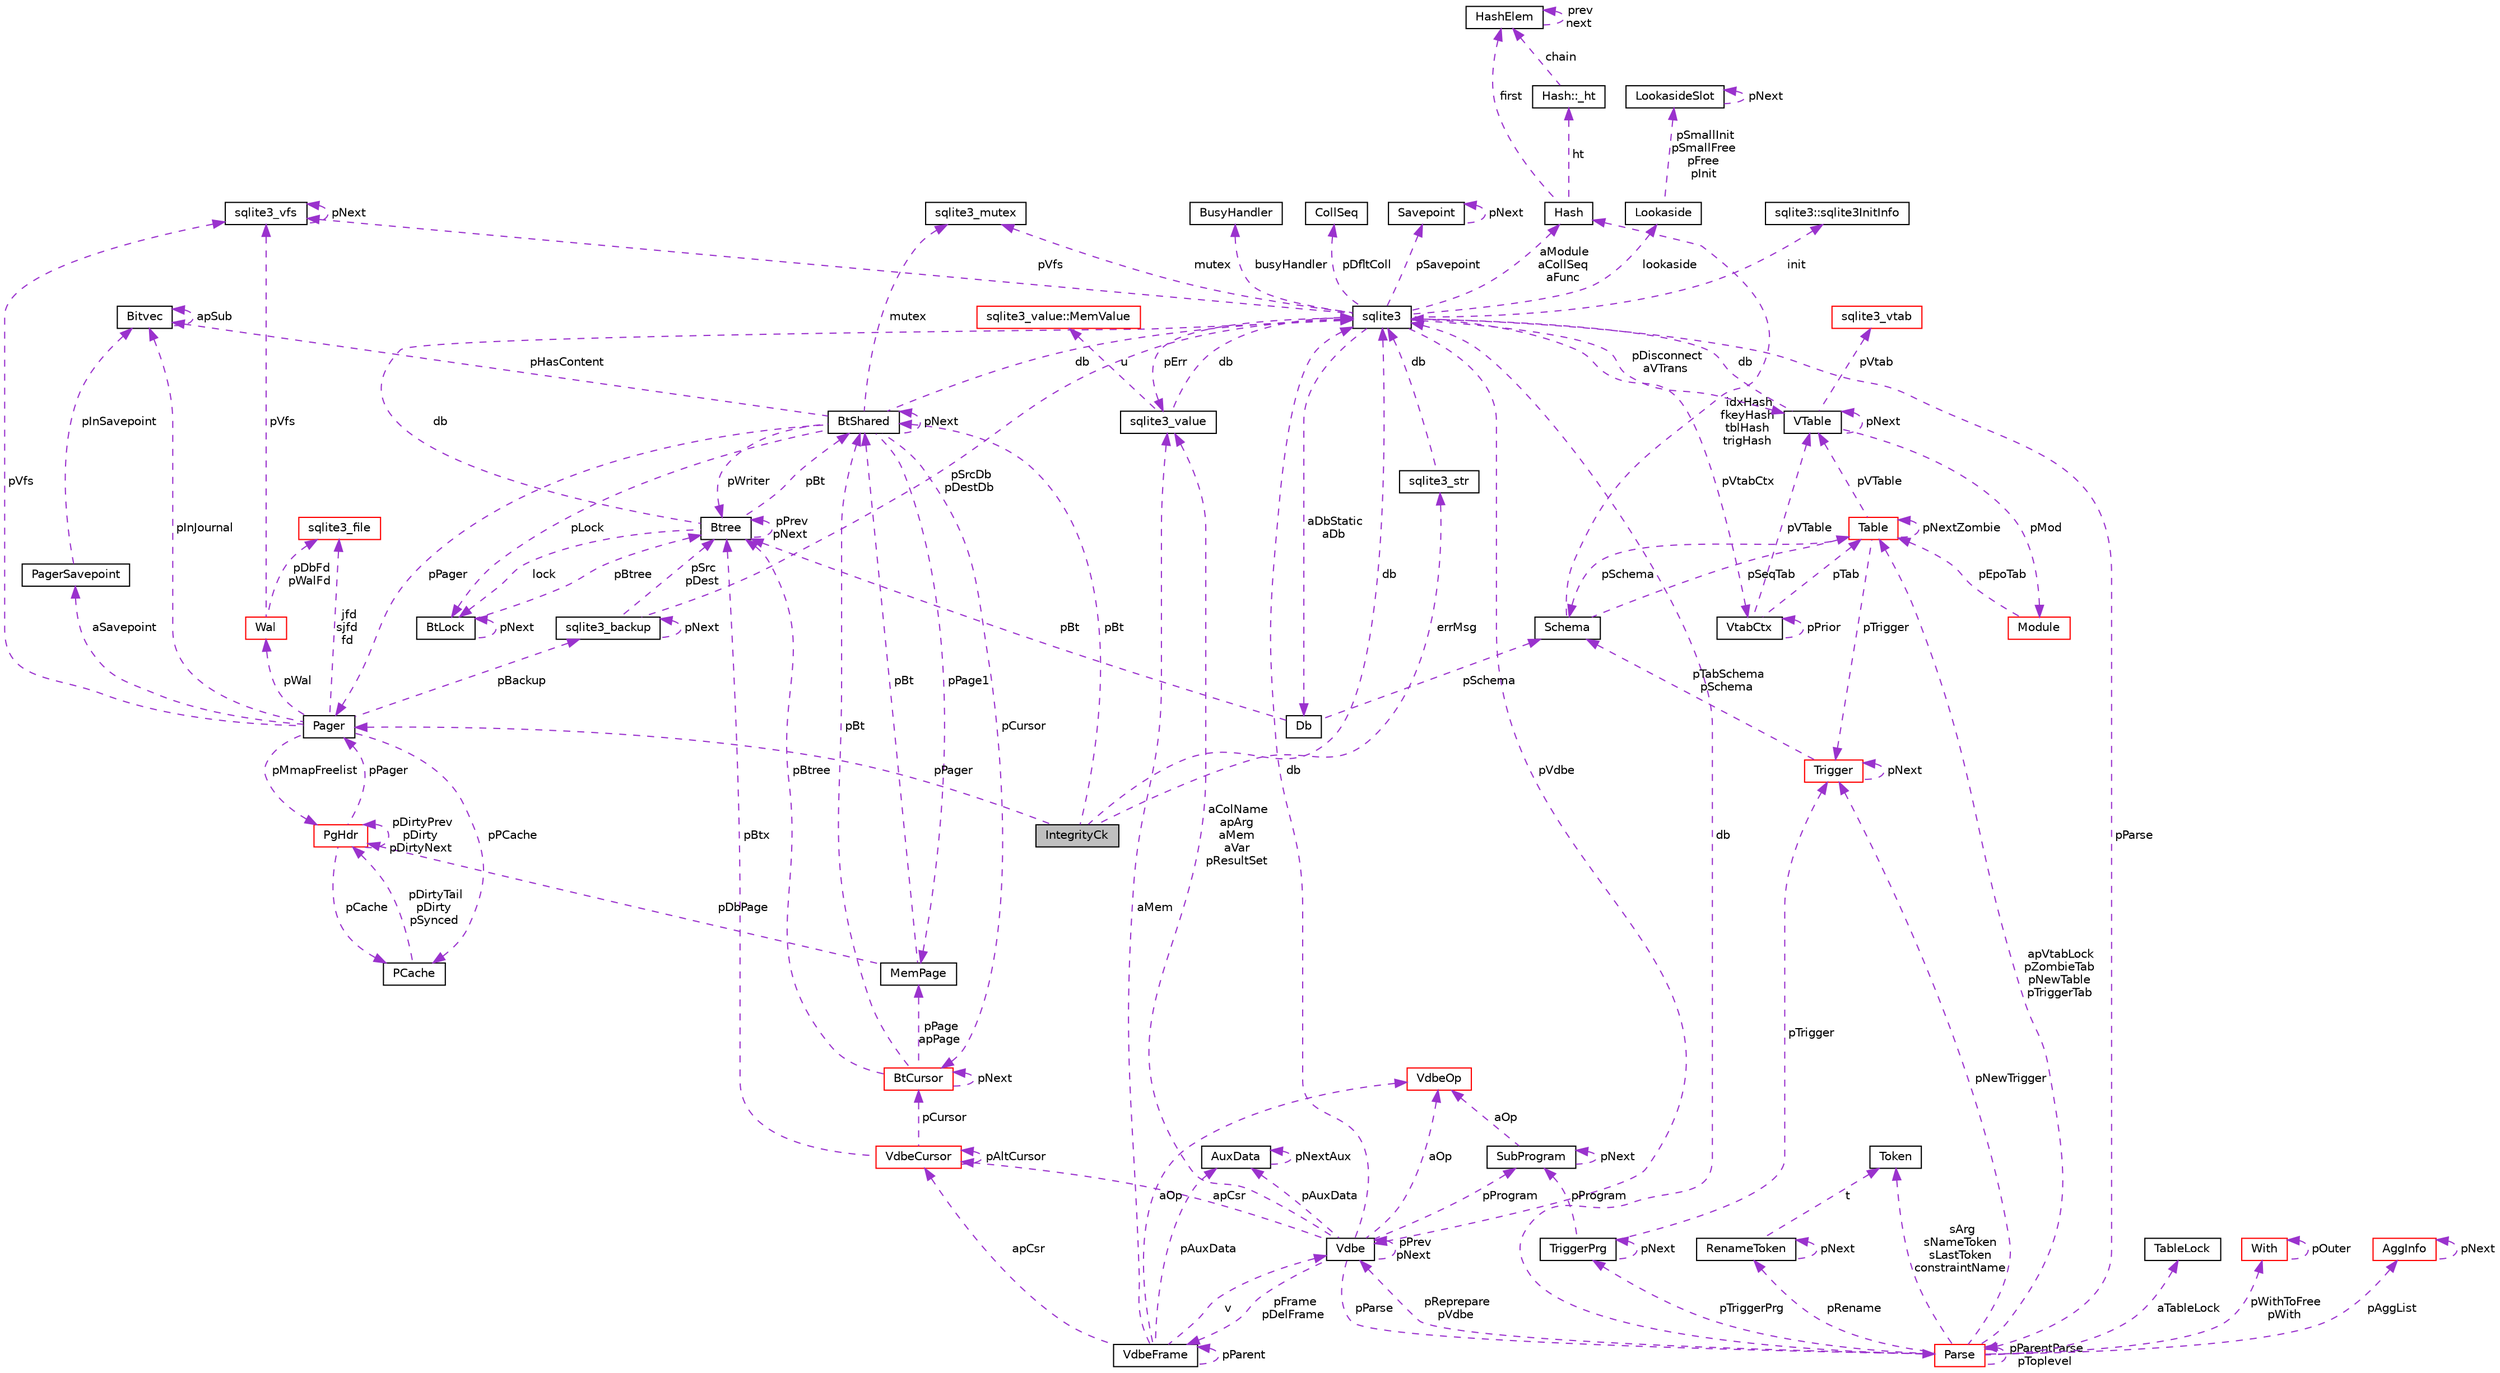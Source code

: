 digraph "IntegrityCk"
{
 // LATEX_PDF_SIZE
  edge [fontname="Helvetica",fontsize="10",labelfontname="Helvetica",labelfontsize="10"];
  node [fontname="Helvetica",fontsize="10",shape=record];
  Node1 [label="IntegrityCk",height=0.2,width=0.4,color="black", fillcolor="grey75", style="filled", fontcolor="black",tooltip=" "];
  Node2 -> Node1 [dir="back",color="darkorchid3",fontsize="10",style="dashed",label=" errMsg" ,fontname="Helvetica"];
  Node2 [label="sqlite3_str",height=0.2,width=0.4,color="black", fillcolor="white", style="filled",URL="$structsqlite3__str.html",tooltip=" "];
  Node3 -> Node2 [dir="back",color="darkorchid3",fontsize="10",style="dashed",label=" db" ,fontname="Helvetica"];
  Node3 [label="sqlite3",height=0.2,width=0.4,color="black", fillcolor="white", style="filled",URL="$structsqlite3.html",tooltip=" "];
  Node4 -> Node3 [dir="back",color="darkorchid3",fontsize="10",style="dashed",label=" pVdbe" ,fontname="Helvetica"];
  Node4 [label="Vdbe",height=0.2,width=0.4,color="black", fillcolor="white", style="filled",URL="$structVdbe.html",tooltip=" "];
  Node4 -> Node4 [dir="back",color="darkorchid3",fontsize="10",style="dashed",label=" pPrev\npNext" ,fontname="Helvetica"];
  Node3 -> Node4 [dir="back",color="darkorchid3",fontsize="10",style="dashed",label=" db" ,fontname="Helvetica"];
  Node5 -> Node4 [dir="back",color="darkorchid3",fontsize="10",style="dashed",label=" aColName\napArg\naMem\naVar\npResultSet" ,fontname="Helvetica"];
  Node5 [label="sqlite3_value",height=0.2,width=0.4,color="black", fillcolor="white", style="filled",URL="$structsqlite3__value.html",tooltip=" "];
  Node3 -> Node5 [dir="back",color="darkorchid3",fontsize="10",style="dashed",label=" db" ,fontname="Helvetica"];
  Node6 -> Node5 [dir="back",color="darkorchid3",fontsize="10",style="dashed",label=" u" ,fontname="Helvetica"];
  Node6 [label="sqlite3_value::MemValue",height=0.2,width=0.4,color="red", fillcolor="white", style="filled",URL="$unionsqlite3__value_1_1MemValue.html",tooltip=" "];
  Node9 -> Node4 [dir="back",color="darkorchid3",fontsize="10",style="dashed",label=" pFrame\npDelFrame" ,fontname="Helvetica"];
  Node9 [label="VdbeFrame",height=0.2,width=0.4,color="black", fillcolor="white", style="filled",URL="$structVdbeFrame.html",tooltip=" "];
  Node4 -> Node9 [dir="back",color="darkorchid3",fontsize="10",style="dashed",label=" v" ,fontname="Helvetica"];
  Node5 -> Node9 [dir="back",color="darkorchid3",fontsize="10",style="dashed",label=" aMem" ,fontname="Helvetica"];
  Node9 -> Node9 [dir="back",color="darkorchid3",fontsize="10",style="dashed",label=" pParent" ,fontname="Helvetica"];
  Node10 -> Node9 [dir="back",color="darkorchid3",fontsize="10",style="dashed",label=" pAuxData" ,fontname="Helvetica"];
  Node10 [label="AuxData",height=0.2,width=0.4,color="black", fillcolor="white", style="filled",URL="$structAuxData.html",tooltip=" "];
  Node10 -> Node10 [dir="back",color="darkorchid3",fontsize="10",style="dashed",label=" pNextAux" ,fontname="Helvetica"];
  Node11 -> Node9 [dir="back",color="darkorchid3",fontsize="10",style="dashed",label=" apCsr" ,fontname="Helvetica"];
  Node11 [label="VdbeCursor",height=0.2,width=0.4,color="red", fillcolor="white", style="filled",URL="$structVdbeCursor.html",tooltip=" "];
  Node12 -> Node11 [dir="back",color="darkorchid3",fontsize="10",style="dashed",label=" pCursor" ,fontname="Helvetica"];
  Node12 [label="BtCursor",height=0.2,width=0.4,color="red", fillcolor="white", style="filled",URL="$structBtCursor.html",tooltip=" "];
  Node12 -> Node12 [dir="back",color="darkorchid3",fontsize="10",style="dashed",label=" pNext" ,fontname="Helvetica"];
  Node14 -> Node12 [dir="back",color="darkorchid3",fontsize="10",style="dashed",label=" pBt" ,fontname="Helvetica"];
  Node14 [label="BtShared",height=0.2,width=0.4,color="black", fillcolor="white", style="filled",URL="$structBtShared.html",tooltip=" "];
  Node12 -> Node14 [dir="back",color="darkorchid3",fontsize="10",style="dashed",label=" pCursor" ,fontname="Helvetica"];
  Node14 -> Node14 [dir="back",color="darkorchid3",fontsize="10",style="dashed",label=" pNext" ,fontname="Helvetica"];
  Node3 -> Node14 [dir="back",color="darkorchid3",fontsize="10",style="dashed",label=" db" ,fontname="Helvetica"];
  Node15 -> Node14 [dir="back",color="darkorchid3",fontsize="10",style="dashed",label=" pHasContent" ,fontname="Helvetica"];
  Node15 [label="Bitvec",height=0.2,width=0.4,color="black", fillcolor="white", style="filled",URL="$structBitvec.html",tooltip=" "];
  Node15 -> Node15 [dir="back",color="darkorchid3",fontsize="10",style="dashed",label=" apSub" ,fontname="Helvetica"];
  Node16 -> Node14 [dir="back",color="darkorchid3",fontsize="10",style="dashed",label=" mutex" ,fontname="Helvetica"];
  Node16 [label="sqlite3_mutex",height=0.2,width=0.4,color="black", fillcolor="white", style="filled",URL="$structsqlite3__mutex.html",tooltip=" "];
  Node17 -> Node14 [dir="back",color="darkorchid3",fontsize="10",style="dashed",label=" pLock" ,fontname="Helvetica"];
  Node17 [label="BtLock",height=0.2,width=0.4,color="black", fillcolor="white", style="filled",URL="$structBtLock.html",tooltip=" "];
  Node17 -> Node17 [dir="back",color="darkorchid3",fontsize="10",style="dashed",label=" pNext" ,fontname="Helvetica"];
  Node18 -> Node17 [dir="back",color="darkorchid3",fontsize="10",style="dashed",label=" pBtree" ,fontname="Helvetica"];
  Node18 [label="Btree",height=0.2,width=0.4,color="black", fillcolor="white", style="filled",URL="$structBtree.html",tooltip=" "];
  Node14 -> Node18 [dir="back",color="darkorchid3",fontsize="10",style="dashed",label=" pBt" ,fontname="Helvetica"];
  Node3 -> Node18 [dir="back",color="darkorchid3",fontsize="10",style="dashed",label=" db" ,fontname="Helvetica"];
  Node17 -> Node18 [dir="back",color="darkorchid3",fontsize="10",style="dashed",label=" lock" ,fontname="Helvetica"];
  Node18 -> Node18 [dir="back",color="darkorchid3",fontsize="10",style="dashed",label=" pPrev\npNext" ,fontname="Helvetica"];
  Node19 -> Node14 [dir="back",color="darkorchid3",fontsize="10",style="dashed",label=" pPage1" ,fontname="Helvetica"];
  Node19 [label="MemPage",height=0.2,width=0.4,color="black", fillcolor="white", style="filled",URL="$structMemPage.html",tooltip=" "];
  Node14 -> Node19 [dir="back",color="darkorchid3",fontsize="10",style="dashed",label=" pBt" ,fontname="Helvetica"];
  Node20 -> Node19 [dir="back",color="darkorchid3",fontsize="10",style="dashed",label=" pDbPage" ,fontname="Helvetica"];
  Node20 [label="PgHdr",height=0.2,width=0.4,color="red", fillcolor="white", style="filled",URL="$structPgHdr.html",tooltip=" "];
  Node22 -> Node20 [dir="back",color="darkorchid3",fontsize="10",style="dashed",label=" pCache" ,fontname="Helvetica"];
  Node22 [label="PCache",height=0.2,width=0.4,color="black", fillcolor="white", style="filled",URL="$structPCache.html",tooltip=" "];
  Node20 -> Node22 [dir="back",color="darkorchid3",fontsize="10",style="dashed",label=" pDirtyTail\npDirty\npSynced" ,fontname="Helvetica"];
  Node20 -> Node20 [dir="back",color="darkorchid3",fontsize="10",style="dashed",label=" pDirtyPrev\npDirty\npDirtyNext" ,fontname="Helvetica"];
  Node23 -> Node20 [dir="back",color="darkorchid3",fontsize="10",style="dashed",label=" pPager" ,fontname="Helvetica"];
  Node23 [label="Pager",height=0.2,width=0.4,color="black", fillcolor="white", style="filled",URL="$structPager.html",tooltip=" "];
  Node22 -> Node23 [dir="back",color="darkorchid3",fontsize="10",style="dashed",label=" pPCache" ,fontname="Helvetica"];
  Node24 -> Node23 [dir="back",color="darkorchid3",fontsize="10",style="dashed",label=" pBackup" ,fontname="Helvetica"];
  Node24 [label="sqlite3_backup",height=0.2,width=0.4,color="black", fillcolor="white", style="filled",URL="$structsqlite3__backup.html",tooltip=" "];
  Node24 -> Node24 [dir="back",color="darkorchid3",fontsize="10",style="dashed",label=" pNext" ,fontname="Helvetica"];
  Node3 -> Node24 [dir="back",color="darkorchid3",fontsize="10",style="dashed",label=" pSrcDb\npDestDb" ,fontname="Helvetica"];
  Node18 -> Node24 [dir="back",color="darkorchid3",fontsize="10",style="dashed",label=" pSrc\npDest" ,fontname="Helvetica"];
  Node15 -> Node23 [dir="back",color="darkorchid3",fontsize="10",style="dashed",label=" pInJournal" ,fontname="Helvetica"];
  Node25 -> Node23 [dir="back",color="darkorchid3",fontsize="10",style="dashed",label=" jfd\nsjfd\nfd" ,fontname="Helvetica"];
  Node25 [label="sqlite3_file",height=0.2,width=0.4,color="red", fillcolor="white", style="filled",URL="$structsqlite3__file.html",tooltip=" "];
  Node27 -> Node23 [dir="back",color="darkorchid3",fontsize="10",style="dashed",label=" pVfs" ,fontname="Helvetica"];
  Node27 [label="sqlite3_vfs",height=0.2,width=0.4,color="black", fillcolor="white", style="filled",URL="$structsqlite3__vfs.html",tooltip=" "];
  Node27 -> Node27 [dir="back",color="darkorchid3",fontsize="10",style="dashed",label=" pNext" ,fontname="Helvetica"];
  Node20 -> Node23 [dir="back",color="darkorchid3",fontsize="10",style="dashed",label=" pMmapFreelist" ,fontname="Helvetica"];
  Node28 -> Node23 [dir="back",color="darkorchid3",fontsize="10",style="dashed",label=" pWal" ,fontname="Helvetica"];
  Node28 [label="Wal",height=0.2,width=0.4,color="red", fillcolor="white", style="filled",URL="$structWal.html",tooltip=" "];
  Node25 -> Node28 [dir="back",color="darkorchid3",fontsize="10",style="dashed",label=" pDbFd\npWalFd" ,fontname="Helvetica"];
  Node27 -> Node28 [dir="back",color="darkorchid3",fontsize="10",style="dashed",label=" pVfs" ,fontname="Helvetica"];
  Node30 -> Node23 [dir="back",color="darkorchid3",fontsize="10",style="dashed",label=" aSavepoint" ,fontname="Helvetica"];
  Node30 [label="PagerSavepoint",height=0.2,width=0.4,color="black", fillcolor="white", style="filled",URL="$structPagerSavepoint.html",tooltip=" "];
  Node15 -> Node30 [dir="back",color="darkorchid3",fontsize="10",style="dashed",label=" pInSavepoint" ,fontname="Helvetica"];
  Node18 -> Node14 [dir="back",color="darkorchid3",fontsize="10",style="dashed",label=" pWriter" ,fontname="Helvetica"];
  Node23 -> Node14 [dir="back",color="darkorchid3",fontsize="10",style="dashed",label=" pPager" ,fontname="Helvetica"];
  Node19 -> Node12 [dir="back",color="darkorchid3",fontsize="10",style="dashed",label=" pPage\napPage" ,fontname="Helvetica"];
  Node18 -> Node12 [dir="back",color="darkorchid3",fontsize="10",style="dashed",label=" pBtree" ,fontname="Helvetica"];
  Node11 -> Node11 [dir="back",color="darkorchid3",fontsize="10",style="dashed",label=" pAltCursor" ,fontname="Helvetica"];
  Node18 -> Node11 [dir="back",color="darkorchid3",fontsize="10",style="dashed",label=" pBtx" ,fontname="Helvetica"];
  Node46 -> Node9 [dir="back",color="darkorchid3",fontsize="10",style="dashed",label=" aOp" ,fontname="Helvetica"];
  Node46 [label="VdbeOp",height=0.2,width=0.4,color="red", fillcolor="white", style="filled",URL="$structVdbeOp.html",tooltip=" "];
  Node10 -> Node4 [dir="back",color="darkorchid3",fontsize="10",style="dashed",label=" pAuxData" ,fontname="Helvetica"];
  Node76 -> Node4 [dir="back",color="darkorchid3",fontsize="10",style="dashed",label=" pProgram" ,fontname="Helvetica"];
  Node76 [label="SubProgram",height=0.2,width=0.4,color="black", fillcolor="white", style="filled",URL="$structSubProgram.html",tooltip=" "];
  Node76 -> Node76 [dir="back",color="darkorchid3",fontsize="10",style="dashed",label=" pNext" ,fontname="Helvetica"];
  Node46 -> Node76 [dir="back",color="darkorchid3",fontsize="10",style="dashed",label=" aOp" ,fontname="Helvetica"];
  Node11 -> Node4 [dir="back",color="darkorchid3",fontsize="10",style="dashed",label=" apCsr" ,fontname="Helvetica"];
  Node78 -> Node4 [dir="back",color="darkorchid3",fontsize="10",style="dashed",label=" pParse" ,fontname="Helvetica"];
  Node78 [label="Parse",height=0.2,width=0.4,color="red", fillcolor="white", style="filled",URL="$structParse.html",tooltip=" "];
  Node57 -> Node78 [dir="back",color="darkorchid3",fontsize="10",style="dashed",label=" pAggList" ,fontname="Helvetica"];
  Node57 [label="AggInfo",height=0.2,width=0.4,color="red", fillcolor="white", style="filled",URL="$structAggInfo.html",tooltip=" "];
  Node57 -> Node57 [dir="back",color="darkorchid3",fontsize="10",style="dashed",label=" pNext" ,fontname="Helvetica"];
  Node4 -> Node78 [dir="back",color="darkorchid3",fontsize="10",style="dashed",label=" pReprepare\npVdbe" ,fontname="Helvetica"];
  Node3 -> Node78 [dir="back",color="darkorchid3",fontsize="10",style="dashed",label=" db" ,fontname="Helvetica"];
  Node79 -> Node78 [dir="back",color="darkorchid3",fontsize="10",style="dashed",label=" aTableLock" ,fontname="Helvetica"];
  Node79 [label="TableLock",height=0.2,width=0.4,color="black", fillcolor="white", style="filled",URL="$structTableLock.html",tooltip=" "];
  Node80 -> Node78 [dir="back",color="darkorchid3",fontsize="10",style="dashed",label=" sArg\nsNameToken\nsLastToken\nconstraintName" ,fontname="Helvetica"];
  Node80 [label="Token",height=0.2,width=0.4,color="black", fillcolor="white", style="filled",URL="$structToken.html",tooltip=" "];
  Node63 -> Node78 [dir="back",color="darkorchid3",fontsize="10",style="dashed",label=" pWithToFree\npWith" ,fontname="Helvetica"];
  Node63 [label="With",height=0.2,width=0.4,color="red", fillcolor="white", style="filled",URL="$structWith.html",tooltip=" "];
  Node63 -> Node63 [dir="back",color="darkorchid3",fontsize="10",style="dashed",label=" pOuter" ,fontname="Helvetica"];
  Node50 -> Node78 [dir="back",color="darkorchid3",fontsize="10",style="dashed",label=" apVtabLock\npZombieTab\npNewTable\npTriggerTab" ,fontname="Helvetica"];
  Node50 [label="Table",height=0.2,width=0.4,color="red", fillcolor="white", style="filled",URL="$structTable.html",tooltip=" "];
  Node51 -> Node50 [dir="back",color="darkorchid3",fontsize="10",style="dashed",label=" pSchema" ,fontname="Helvetica"];
  Node51 [label="Schema",height=0.2,width=0.4,color="black", fillcolor="white", style="filled",URL="$structSchema.html",tooltip=" "];
  Node50 -> Node51 [dir="back",color="darkorchid3",fontsize="10",style="dashed",label=" pSeqTab" ,fontname="Helvetica"];
  Node52 -> Node51 [dir="back",color="darkorchid3",fontsize="10",style="dashed",label=" idxHash\nfkeyHash\ntblHash\ntrigHash" ,fontname="Helvetica"];
  Node52 [label="Hash",height=0.2,width=0.4,color="black", fillcolor="white", style="filled",URL="$structHash.html",tooltip=" "];
  Node53 -> Node52 [dir="back",color="darkorchid3",fontsize="10",style="dashed",label=" ht" ,fontname="Helvetica"];
  Node53 [label="Hash::_ht",height=0.2,width=0.4,color="black", fillcolor="white", style="filled",URL="$structHash_1_1__ht.html",tooltip=" "];
  Node54 -> Node53 [dir="back",color="darkorchid3",fontsize="10",style="dashed",label=" chain" ,fontname="Helvetica"];
  Node54 [label="HashElem",height=0.2,width=0.4,color="black", fillcolor="white", style="filled",URL="$structHashElem.html",tooltip=" "];
  Node54 -> Node54 [dir="back",color="darkorchid3",fontsize="10",style="dashed",label=" prev\nnext" ,fontname="Helvetica"];
  Node54 -> Node52 [dir="back",color="darkorchid3",fontsize="10",style="dashed",label=" first" ,fontname="Helvetica"];
  Node48 -> Node50 [dir="back",color="darkorchid3",fontsize="10",style="dashed",label=" pVTable" ,fontname="Helvetica"];
  Node48 [label="VTable",height=0.2,width=0.4,color="black", fillcolor="white", style="filled",URL="$structVTable.html",tooltip=" "];
  Node3 -> Node48 [dir="back",color="darkorchid3",fontsize="10",style="dashed",label=" db" ,fontname="Helvetica"];
  Node48 -> Node48 [dir="back",color="darkorchid3",fontsize="10",style="dashed",label=" pNext" ,fontname="Helvetica"];
  Node49 -> Node48 [dir="back",color="darkorchid3",fontsize="10",style="dashed",label=" pMod" ,fontname="Helvetica"];
  Node49 [label="Module",height=0.2,width=0.4,color="red", fillcolor="white", style="filled",URL="$structModule.html",tooltip=" "];
  Node50 -> Node49 [dir="back",color="darkorchid3",fontsize="10",style="dashed",label=" pEpoTab" ,fontname="Helvetica"];
  Node34 -> Node48 [dir="back",color="darkorchid3",fontsize="10",style="dashed",label=" pVtab" ,fontname="Helvetica"];
  Node34 [label="sqlite3_vtab",height=0.2,width=0.4,color="red", fillcolor="white", style="filled",URL="$structsqlite3__vtab.html",tooltip=" "];
  Node50 -> Node50 [dir="back",color="darkorchid3",fontsize="10",style="dashed",label=" pNextZombie" ,fontname="Helvetica"];
  Node73 -> Node50 [dir="back",color="darkorchid3",fontsize="10",style="dashed",label=" pTrigger" ,fontname="Helvetica"];
  Node73 [label="Trigger",height=0.2,width=0.4,color="red", fillcolor="white", style="filled",URL="$structTrigger.html",tooltip=" "];
  Node51 -> Node73 [dir="back",color="darkorchid3",fontsize="10",style="dashed",label=" pTabSchema\npSchema" ,fontname="Helvetica"];
  Node73 -> Node73 [dir="back",color="darkorchid3",fontsize="10",style="dashed",label=" pNext" ,fontname="Helvetica"];
  Node73 -> Node78 [dir="back",color="darkorchid3",fontsize="10",style="dashed",label=" pNewTrigger" ,fontname="Helvetica"];
  Node81 -> Node78 [dir="back",color="darkorchid3",fontsize="10",style="dashed",label=" pTriggerPrg" ,fontname="Helvetica"];
  Node81 [label="TriggerPrg",height=0.2,width=0.4,color="black", fillcolor="white", style="filled",URL="$structTriggerPrg.html",tooltip=" "];
  Node76 -> Node81 [dir="back",color="darkorchid3",fontsize="10",style="dashed",label=" pProgram" ,fontname="Helvetica"];
  Node73 -> Node81 [dir="back",color="darkorchid3",fontsize="10",style="dashed",label=" pTrigger" ,fontname="Helvetica"];
  Node81 -> Node81 [dir="back",color="darkorchid3",fontsize="10",style="dashed",label=" pNext" ,fontname="Helvetica"];
  Node82 -> Node78 [dir="back",color="darkorchid3",fontsize="10",style="dashed",label=" pRename" ,fontname="Helvetica"];
  Node82 [label="RenameToken",height=0.2,width=0.4,color="black", fillcolor="white", style="filled",URL="$structRenameToken.html",tooltip=" "];
  Node80 -> Node82 [dir="back",color="darkorchid3",fontsize="10",style="dashed",label=" t" ,fontname="Helvetica"];
  Node82 -> Node82 [dir="back",color="darkorchid3",fontsize="10",style="dashed",label=" pNext" ,fontname="Helvetica"];
  Node78 -> Node78 [dir="back",color="darkorchid3",fontsize="10",style="dashed",label=" pParentParse\npToplevel" ,fontname="Helvetica"];
  Node46 -> Node4 [dir="back",color="darkorchid3",fontsize="10",style="dashed",label=" aOp" ,fontname="Helvetica"];
  Node84 -> Node3 [dir="back",color="darkorchid3",fontsize="10",style="dashed",label=" pSavepoint" ,fontname="Helvetica"];
  Node84 [label="Savepoint",height=0.2,width=0.4,color="black", fillcolor="white", style="filled",URL="$structSavepoint.html",tooltip=" "];
  Node84 -> Node84 [dir="back",color="darkorchid3",fontsize="10",style="dashed",label=" pNext" ,fontname="Helvetica"];
  Node85 -> Node3 [dir="back",color="darkorchid3",fontsize="10",style="dashed",label=" lookaside" ,fontname="Helvetica"];
  Node85 [label="Lookaside",height=0.2,width=0.4,color="black", fillcolor="white", style="filled",URL="$structLookaside.html",tooltip=" "];
  Node86 -> Node85 [dir="back",color="darkorchid3",fontsize="10",style="dashed",label=" pSmallInit\npSmallFree\npFree\npInit" ,fontname="Helvetica"];
  Node86 [label="LookasideSlot",height=0.2,width=0.4,color="black", fillcolor="white", style="filled",URL="$structLookasideSlot.html",tooltip=" "];
  Node86 -> Node86 [dir="back",color="darkorchid3",fontsize="10",style="dashed",label=" pNext" ,fontname="Helvetica"];
  Node5 -> Node3 [dir="back",color="darkorchid3",fontsize="10",style="dashed",label=" pErr" ,fontname="Helvetica"];
  Node16 -> Node3 [dir="back",color="darkorchid3",fontsize="10",style="dashed",label=" mutex" ,fontname="Helvetica"];
  Node27 -> Node3 [dir="back",color="darkorchid3",fontsize="10",style="dashed",label=" pVfs" ,fontname="Helvetica"];
  Node87 -> Node3 [dir="back",color="darkorchid3",fontsize="10",style="dashed",label=" init" ,fontname="Helvetica"];
  Node87 [label="sqlite3::sqlite3InitInfo",height=0.2,width=0.4,color="black", fillcolor="white", style="filled",URL="$structsqlite3_1_1sqlite3InitInfo.html",tooltip=" "];
  Node88 -> Node3 [dir="back",color="darkorchid3",fontsize="10",style="dashed",label=" busyHandler" ,fontname="Helvetica"];
  Node88 [label="BusyHandler",height=0.2,width=0.4,color="black", fillcolor="white", style="filled",URL="$structBusyHandler.html",tooltip=" "];
  Node89 -> Node3 [dir="back",color="darkorchid3",fontsize="10",style="dashed",label=" pVtabCtx" ,fontname="Helvetica"];
  Node89 [label="VtabCtx",height=0.2,width=0.4,color="black", fillcolor="white", style="filled",URL="$structVtabCtx.html",tooltip=" "];
  Node89 -> Node89 [dir="back",color="darkorchid3",fontsize="10",style="dashed",label=" pPrior" ,fontname="Helvetica"];
  Node48 -> Node89 [dir="back",color="darkorchid3",fontsize="10",style="dashed",label=" pVTable" ,fontname="Helvetica"];
  Node50 -> Node89 [dir="back",color="darkorchid3",fontsize="10",style="dashed",label=" pTab" ,fontname="Helvetica"];
  Node32 -> Node3 [dir="back",color="darkorchid3",fontsize="10",style="dashed",label=" pDfltColl" ,fontname="Helvetica"];
  Node32 [label="CollSeq",height=0.2,width=0.4,color="black", fillcolor="white", style="filled",URL="$structCollSeq.html",tooltip=" "];
  Node48 -> Node3 [dir="back",color="darkorchid3",fontsize="10",style="dashed",label=" pDisconnect\naVTrans" ,fontname="Helvetica"];
  Node90 -> Node3 [dir="back",color="darkorchid3",fontsize="10",style="dashed",label=" aDbStatic\naDb" ,fontname="Helvetica"];
  Node90 [label="Db",height=0.2,width=0.4,color="black", fillcolor="white", style="filled",URL="$structDb.html",tooltip=" "];
  Node51 -> Node90 [dir="back",color="darkorchid3",fontsize="10",style="dashed",label=" pSchema" ,fontname="Helvetica"];
  Node18 -> Node90 [dir="back",color="darkorchid3",fontsize="10",style="dashed",label=" pBt" ,fontname="Helvetica"];
  Node52 -> Node3 [dir="back",color="darkorchid3",fontsize="10",style="dashed",label=" aModule\naCollSeq\naFunc" ,fontname="Helvetica"];
  Node78 -> Node3 [dir="back",color="darkorchid3",fontsize="10",style="dashed",label=" pParse" ,fontname="Helvetica"];
  Node3 -> Node1 [dir="back",color="darkorchid3",fontsize="10",style="dashed",label=" db" ,fontname="Helvetica"];
  Node14 -> Node1 [dir="back",color="darkorchid3",fontsize="10",style="dashed",label=" pBt" ,fontname="Helvetica"];
  Node23 -> Node1 [dir="back",color="darkorchid3",fontsize="10",style="dashed",label=" pPager" ,fontname="Helvetica"];
}
